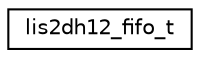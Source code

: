 digraph "Graphical Class Hierarchy"
{
 // LATEX_PDF_SIZE
  edge [fontname="Helvetica",fontsize="10",labelfontname="Helvetica",labelfontsize="10"];
  node [fontname="Helvetica",fontsize="10",shape=record];
  rankdir="LR";
  Node0 [label="lis2dh12_fifo_t",height=0.2,width=0.4,color="black", fillcolor="white", style="filled",URL="$structlis2dh12__fifo__t.html",tooltip="LIS2DH12 FIFO config values."];
}
